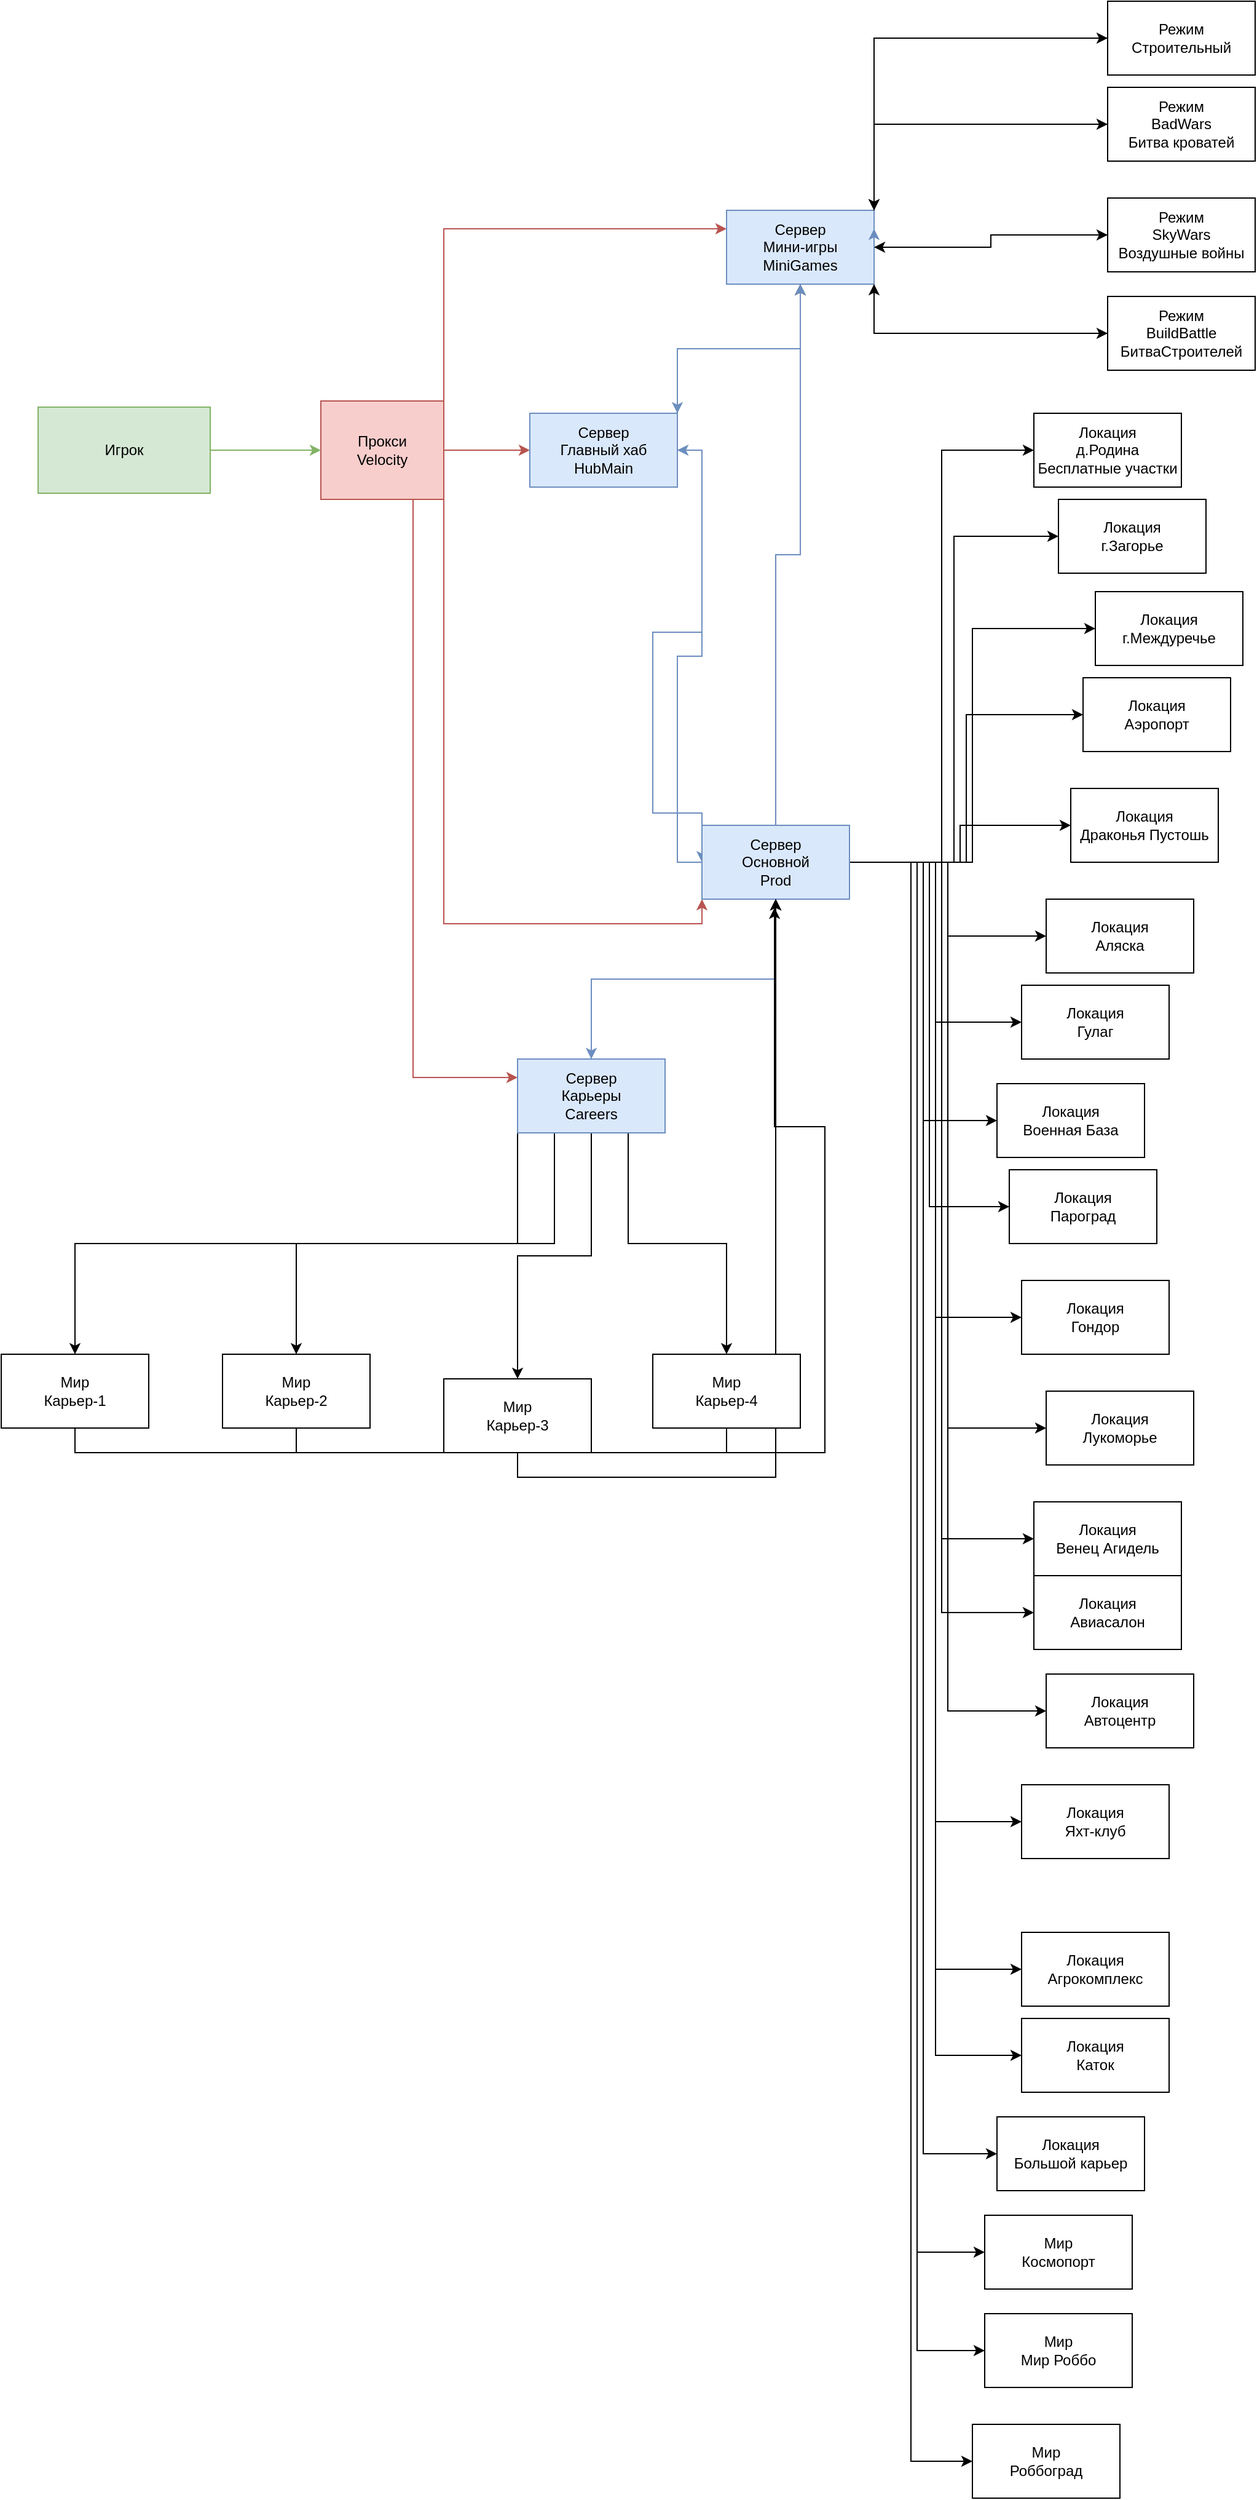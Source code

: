 <mxfile version="24.4.10" type="github">
  <diagram id="C5RBs43oDa-KdzZeNtuy" name="Page-1">
    <mxGraphModel dx="2220" dy="1966" grid="1" gridSize="10" guides="1" tooltips="1" connect="1" arrows="1" fold="1" page="1" pageScale="1" pageWidth="827" pageHeight="1169" math="0" shadow="0">
      <root>
        <mxCell id="WIyWlLk6GJQsqaUBKTNV-0" />
        <mxCell id="WIyWlLk6GJQsqaUBKTNV-1" parent="WIyWlLk6GJQsqaUBKTNV-0" />
        <mxCell id="KD-PT3XKSLe_F45UxQpE-2" value="Игрок" style="whiteSpace=wrap;html=1;movable=1;resizable=1;rotatable=1;deletable=1;editable=1;locked=0;connectable=1;points=[[0,0,0,0,0],[0,0.25,0,0,0],[0,0.5,0,0,0],[0,0.75,0,0,0],[0,1,0,0,0],[0.25,0,0,0,0],[0.25,1,0,0,0],[0.5,0,0,0,0],[0.5,1,0,0,0],[0.75,0,0,0,0],[0.75,1,0,0,0],[1,0,0,0,0],[1,0.25,0,0,0],[1,0.5,0,0,0],[1,0.75,0,0,0],[1,1,0,0,0]];fillColor=#d5e8d4;strokeColor=#82b366;" parent="WIyWlLk6GJQsqaUBKTNV-1" vertex="1">
          <mxGeometry x="-260" y="-820" width="140" height="70" as="geometry" />
        </mxCell>
        <mxCell id="bJICXJmftDR7h8P6ng_W-3" style="edgeStyle=orthogonalEdgeStyle;rounded=0;orthogonalLoop=1;jettySize=auto;html=1;exitX=1;exitY=0.5;exitDx=0;exitDy=0;exitPerimeter=0;entryX=0;entryY=0.5;entryDx=0;entryDy=0;fillColor=#f8cecc;strokeColor=#b85450;" edge="1" parent="WIyWlLk6GJQsqaUBKTNV-1" source="KD-PT3XKSLe_F45UxQpE-8" target="bJICXJmftDR7h8P6ng_W-2">
          <mxGeometry relative="1" as="geometry" />
        </mxCell>
        <mxCell id="bJICXJmftDR7h8P6ng_W-9" style="edgeStyle=orthogonalEdgeStyle;rounded=0;orthogonalLoop=1;jettySize=auto;html=1;exitX=1;exitY=1;exitDx=0;exitDy=0;exitPerimeter=0;entryX=0;entryY=1;entryDx=0;entryDy=0;fillColor=#f8cecc;strokeColor=#b85450;" edge="1" parent="WIyWlLk6GJQsqaUBKTNV-1" source="KD-PT3XKSLe_F45UxQpE-8" target="bJICXJmftDR7h8P6ng_W-7">
          <mxGeometry relative="1" as="geometry" />
        </mxCell>
        <mxCell id="bJICXJmftDR7h8P6ng_W-12" style="edgeStyle=orthogonalEdgeStyle;rounded=0;orthogonalLoop=1;jettySize=auto;html=1;exitX=0.75;exitY=1;exitDx=0;exitDy=0;exitPerimeter=0;entryX=0;entryY=0.25;entryDx=0;entryDy=0;fillColor=#f8cecc;strokeColor=#b85450;" edge="1" parent="WIyWlLk6GJQsqaUBKTNV-1" source="KD-PT3XKSLe_F45UxQpE-8" target="bJICXJmftDR7h8P6ng_W-10">
          <mxGeometry relative="1" as="geometry" />
        </mxCell>
        <mxCell id="bJICXJmftDR7h8P6ng_W-17" style="edgeStyle=orthogonalEdgeStyle;rounded=0;orthogonalLoop=1;jettySize=auto;html=1;exitX=1;exitY=0;exitDx=0;exitDy=0;exitPerimeter=0;entryX=0;entryY=0.25;entryDx=0;entryDy=0;fillColor=#f8cecc;strokeColor=#b85450;" edge="1" parent="WIyWlLk6GJQsqaUBKTNV-1" source="KD-PT3XKSLe_F45UxQpE-8" target="bJICXJmftDR7h8P6ng_W-13">
          <mxGeometry relative="1" as="geometry" />
        </mxCell>
        <mxCell id="KD-PT3XKSLe_F45UxQpE-8" value="Прокси&lt;div&gt;Velocity&lt;/div&gt;" style="whiteSpace=wrap;html=1;points=[[0,0,0,0,0],[0,0.25,0,0,0],[0,0.5,0,0,0],[0,0.75,0,0,0],[0,1,0,0,0],[0.25,0,0,0,0],[0.25,1,0,0,0],[0.5,0,0,0,0],[0.5,1,0,0,0],[0.75,0,0,0,0],[0.75,1,0,0,0],[1,0,0,0,0],[1,0.25,0,0,0],[1,0.5,0,0,0],[1,0.75,0,0,0],[1,1,0,0,0]];fillColor=#f8cecc;strokeColor=#b85450;" parent="WIyWlLk6GJQsqaUBKTNV-1" vertex="1">
          <mxGeometry x="-30" y="-825" width="100" height="80" as="geometry" />
        </mxCell>
        <mxCell id="bJICXJmftDR7h8P6ng_W-0" style="edgeStyle=orthogonalEdgeStyle;rounded=0;orthogonalLoop=1;jettySize=auto;html=1;exitX=1;exitY=0.5;exitDx=0;exitDy=0;exitPerimeter=0;entryX=0;entryY=0.5;entryDx=0;entryDy=0;entryPerimeter=0;fillColor=#d5e8d4;strokeColor=#82b366;" edge="1" parent="WIyWlLk6GJQsqaUBKTNV-1" source="KD-PT3XKSLe_F45UxQpE-2" target="KD-PT3XKSLe_F45UxQpE-8">
          <mxGeometry relative="1" as="geometry" />
        </mxCell>
        <mxCell id="bJICXJmftDR7h8P6ng_W-8" style="edgeStyle=orthogonalEdgeStyle;rounded=0;orthogonalLoop=1;jettySize=auto;html=1;exitX=1;exitY=0.5;exitDx=0;exitDy=0;entryX=0;entryY=0.5;entryDx=0;entryDy=0;fillColor=#dae8fc;strokeColor=#6c8ebf;" edge="1" parent="WIyWlLk6GJQsqaUBKTNV-1" source="bJICXJmftDR7h8P6ng_W-2" target="bJICXJmftDR7h8P6ng_W-7">
          <mxGeometry relative="1" as="geometry">
            <Array as="points">
              <mxPoint x="280" y="-785" />
              <mxPoint x="280" y="-637" />
              <mxPoint x="240" y="-637" />
              <mxPoint x="240" y="-490" />
            </Array>
          </mxGeometry>
        </mxCell>
        <mxCell id="bJICXJmftDR7h8P6ng_W-102" style="edgeStyle=orthogonalEdgeStyle;rounded=0;orthogonalLoop=1;jettySize=auto;html=1;exitX=1;exitY=0;exitDx=0;exitDy=0;entryX=0.5;entryY=1;entryDx=0;entryDy=0;" edge="1" parent="WIyWlLk6GJQsqaUBKTNV-1" source="bJICXJmftDR7h8P6ng_W-2" target="bJICXJmftDR7h8P6ng_W-13">
          <mxGeometry relative="1" as="geometry" />
        </mxCell>
        <mxCell id="bJICXJmftDR7h8P6ng_W-2" value="Сервер&lt;div&gt;Главный хаб&lt;br&gt;HubMain&lt;/div&gt;" style="whiteSpace=wrap;html=1;fillColor=#dae8fc;strokeColor=#6c8ebf;" vertex="1" parent="WIyWlLk6GJQsqaUBKTNV-1">
          <mxGeometry x="140" y="-815" width="120" height="60" as="geometry" />
        </mxCell>
        <mxCell id="bJICXJmftDR7h8P6ng_W-11" style="edgeStyle=orthogonalEdgeStyle;rounded=0;orthogonalLoop=1;jettySize=auto;html=1;exitX=0.5;exitY=1;exitDx=0;exitDy=0;fillColor=#dae8fc;strokeColor=#6c8ebf;" edge="1" parent="WIyWlLk6GJQsqaUBKTNV-1" source="bJICXJmftDR7h8P6ng_W-7" target="bJICXJmftDR7h8P6ng_W-10">
          <mxGeometry relative="1" as="geometry" />
        </mxCell>
        <mxCell id="bJICXJmftDR7h8P6ng_W-62" style="edgeStyle=orthogonalEdgeStyle;rounded=0;orthogonalLoop=1;jettySize=auto;html=1;exitX=1;exitY=0.5;exitDx=0;exitDy=0;entryX=0;entryY=0.5;entryDx=0;entryDy=0;" edge="1" parent="WIyWlLk6GJQsqaUBKTNV-1" source="bJICXJmftDR7h8P6ng_W-7" target="bJICXJmftDR7h8P6ng_W-61">
          <mxGeometry relative="1" as="geometry" />
        </mxCell>
        <mxCell id="bJICXJmftDR7h8P6ng_W-64" style="edgeStyle=orthogonalEdgeStyle;rounded=0;orthogonalLoop=1;jettySize=auto;html=1;exitX=1;exitY=0.5;exitDx=0;exitDy=0;entryX=0;entryY=0.5;entryDx=0;entryDy=0;" edge="1" parent="WIyWlLk6GJQsqaUBKTNV-1" source="bJICXJmftDR7h8P6ng_W-7" target="bJICXJmftDR7h8P6ng_W-63">
          <mxGeometry relative="1" as="geometry" />
        </mxCell>
        <mxCell id="bJICXJmftDR7h8P6ng_W-66" style="edgeStyle=orthogonalEdgeStyle;rounded=0;orthogonalLoop=1;jettySize=auto;html=1;exitX=1;exitY=0.5;exitDx=0;exitDy=0;entryX=0;entryY=0.5;entryDx=0;entryDy=0;" edge="1" parent="WIyWlLk6GJQsqaUBKTNV-1" source="bJICXJmftDR7h8P6ng_W-7" target="bJICXJmftDR7h8P6ng_W-65">
          <mxGeometry relative="1" as="geometry" />
        </mxCell>
        <mxCell id="bJICXJmftDR7h8P6ng_W-69" style="edgeStyle=orthogonalEdgeStyle;rounded=0;orthogonalLoop=1;jettySize=auto;html=1;exitX=1;exitY=0.5;exitDx=0;exitDy=0;entryX=0;entryY=0.5;entryDx=0;entryDy=0;" edge="1" parent="WIyWlLk6GJQsqaUBKTNV-1" source="bJICXJmftDR7h8P6ng_W-7" target="bJICXJmftDR7h8P6ng_W-24">
          <mxGeometry relative="1" as="geometry" />
        </mxCell>
        <mxCell id="bJICXJmftDR7h8P6ng_W-70" style="edgeStyle=orthogonalEdgeStyle;rounded=0;orthogonalLoop=1;jettySize=auto;html=1;exitX=1;exitY=0.5;exitDx=0;exitDy=0;entryX=0;entryY=0.5;entryDx=0;entryDy=0;" edge="1" parent="WIyWlLk6GJQsqaUBKTNV-1" source="bJICXJmftDR7h8P6ng_W-7" target="bJICXJmftDR7h8P6ng_W-27">
          <mxGeometry relative="1" as="geometry" />
        </mxCell>
        <mxCell id="bJICXJmftDR7h8P6ng_W-71" style="edgeStyle=orthogonalEdgeStyle;rounded=0;orthogonalLoop=1;jettySize=auto;html=1;exitX=1;exitY=0.5;exitDx=0;exitDy=0;entryX=0;entryY=0.5;entryDx=0;entryDy=0;" edge="1" parent="WIyWlLk6GJQsqaUBKTNV-1" source="bJICXJmftDR7h8P6ng_W-7" target="bJICXJmftDR7h8P6ng_W-29">
          <mxGeometry relative="1" as="geometry" />
        </mxCell>
        <mxCell id="bJICXJmftDR7h8P6ng_W-72" style="edgeStyle=orthogonalEdgeStyle;rounded=0;orthogonalLoop=1;jettySize=auto;html=1;exitX=1;exitY=0.5;exitDx=0;exitDy=0;entryX=0;entryY=0.5;entryDx=0;entryDy=0;" edge="1" parent="WIyWlLk6GJQsqaUBKTNV-1" source="bJICXJmftDR7h8P6ng_W-7" target="bJICXJmftDR7h8P6ng_W-31">
          <mxGeometry relative="1" as="geometry" />
        </mxCell>
        <mxCell id="bJICXJmftDR7h8P6ng_W-73" style="edgeStyle=orthogonalEdgeStyle;rounded=0;orthogonalLoop=1;jettySize=auto;html=1;exitX=1;exitY=0.5;exitDx=0;exitDy=0;entryX=0;entryY=0.5;entryDx=0;entryDy=0;" edge="1" parent="WIyWlLk6GJQsqaUBKTNV-1" source="bJICXJmftDR7h8P6ng_W-7" target="bJICXJmftDR7h8P6ng_W-33">
          <mxGeometry relative="1" as="geometry" />
        </mxCell>
        <mxCell id="bJICXJmftDR7h8P6ng_W-74" style="edgeStyle=orthogonalEdgeStyle;rounded=0;orthogonalLoop=1;jettySize=auto;html=1;exitX=1;exitY=0.5;exitDx=0;exitDy=0;entryX=0;entryY=0.5;entryDx=0;entryDy=0;" edge="1" parent="WIyWlLk6GJQsqaUBKTNV-1" source="bJICXJmftDR7h8P6ng_W-7" target="bJICXJmftDR7h8P6ng_W-35">
          <mxGeometry relative="1" as="geometry" />
        </mxCell>
        <mxCell id="bJICXJmftDR7h8P6ng_W-75" style="edgeStyle=orthogonalEdgeStyle;rounded=0;orthogonalLoop=1;jettySize=auto;html=1;exitX=1;exitY=0.5;exitDx=0;exitDy=0;entryX=0;entryY=0.5;entryDx=0;entryDy=0;" edge="1" parent="WIyWlLk6GJQsqaUBKTNV-1" source="bJICXJmftDR7h8P6ng_W-7" target="bJICXJmftDR7h8P6ng_W-37">
          <mxGeometry relative="1" as="geometry" />
        </mxCell>
        <mxCell id="bJICXJmftDR7h8P6ng_W-76" style="edgeStyle=orthogonalEdgeStyle;rounded=0;orthogonalLoop=1;jettySize=auto;html=1;exitX=1;exitY=0.5;exitDx=0;exitDy=0;entryX=0;entryY=0.5;entryDx=0;entryDy=0;" edge="1" parent="WIyWlLk6GJQsqaUBKTNV-1" source="bJICXJmftDR7h8P6ng_W-7" target="bJICXJmftDR7h8P6ng_W-45">
          <mxGeometry relative="1" as="geometry" />
        </mxCell>
        <mxCell id="bJICXJmftDR7h8P6ng_W-77" style="edgeStyle=orthogonalEdgeStyle;rounded=0;orthogonalLoop=1;jettySize=auto;html=1;exitX=1;exitY=0.5;exitDx=0;exitDy=0;entryX=0;entryY=0.5;entryDx=0;entryDy=0;" edge="1" parent="WIyWlLk6GJQsqaUBKTNV-1" source="bJICXJmftDR7h8P6ng_W-7" target="bJICXJmftDR7h8P6ng_W-47">
          <mxGeometry relative="1" as="geometry" />
        </mxCell>
        <mxCell id="bJICXJmftDR7h8P6ng_W-78" style="edgeStyle=orthogonalEdgeStyle;rounded=0;orthogonalLoop=1;jettySize=auto;html=1;exitX=1;exitY=0.5;exitDx=0;exitDy=0;entryX=0;entryY=0.5;entryDx=0;entryDy=0;" edge="1" parent="WIyWlLk6GJQsqaUBKTNV-1" source="bJICXJmftDR7h8P6ng_W-7" target="bJICXJmftDR7h8P6ng_W-57">
          <mxGeometry relative="1" as="geometry" />
        </mxCell>
        <mxCell id="bJICXJmftDR7h8P6ng_W-79" style="edgeStyle=orthogonalEdgeStyle;rounded=0;orthogonalLoop=1;jettySize=auto;html=1;exitX=1;exitY=0.5;exitDx=0;exitDy=0;entryX=0;entryY=0.5;entryDx=0;entryDy=0;" edge="1" parent="WIyWlLk6GJQsqaUBKTNV-1" source="bJICXJmftDR7h8P6ng_W-7" target="bJICXJmftDR7h8P6ng_W-59">
          <mxGeometry relative="1" as="geometry" />
        </mxCell>
        <mxCell id="bJICXJmftDR7h8P6ng_W-81" style="edgeStyle=orthogonalEdgeStyle;rounded=0;orthogonalLoop=1;jettySize=auto;html=1;exitX=1;exitY=0.5;exitDx=0;exitDy=0;entryX=0;entryY=0.5;entryDx=0;entryDy=0;" edge="1" parent="WIyWlLk6GJQsqaUBKTNV-1" source="bJICXJmftDR7h8P6ng_W-7" target="bJICXJmftDR7h8P6ng_W-80">
          <mxGeometry relative="1" as="geometry" />
        </mxCell>
        <mxCell id="bJICXJmftDR7h8P6ng_W-85" style="edgeStyle=orthogonalEdgeStyle;rounded=0;orthogonalLoop=1;jettySize=auto;html=1;exitX=1;exitY=0.5;exitDx=0;exitDy=0;entryX=0;entryY=0.5;entryDx=0;entryDy=0;" edge="1" parent="WIyWlLk6GJQsqaUBKTNV-1" source="bJICXJmftDR7h8P6ng_W-7" target="bJICXJmftDR7h8P6ng_W-84">
          <mxGeometry relative="1" as="geometry" />
        </mxCell>
        <mxCell id="bJICXJmftDR7h8P6ng_W-87" style="edgeStyle=orthogonalEdgeStyle;rounded=0;orthogonalLoop=1;jettySize=auto;html=1;exitX=1;exitY=0.5;exitDx=0;exitDy=0;entryX=0;entryY=0.5;entryDx=0;entryDy=0;" edge="1" parent="WIyWlLk6GJQsqaUBKTNV-1" source="bJICXJmftDR7h8P6ng_W-7" target="bJICXJmftDR7h8P6ng_W-86">
          <mxGeometry relative="1" as="geometry" />
        </mxCell>
        <mxCell id="bJICXJmftDR7h8P6ng_W-89" style="edgeStyle=orthogonalEdgeStyle;rounded=0;orthogonalLoop=1;jettySize=auto;html=1;exitX=1;exitY=0.5;exitDx=0;exitDy=0;entryX=0;entryY=0.5;entryDx=0;entryDy=0;" edge="1" parent="WIyWlLk6GJQsqaUBKTNV-1" source="bJICXJmftDR7h8P6ng_W-7" target="bJICXJmftDR7h8P6ng_W-88">
          <mxGeometry relative="1" as="geometry" />
        </mxCell>
        <mxCell id="bJICXJmftDR7h8P6ng_W-91" style="edgeStyle=orthogonalEdgeStyle;rounded=0;orthogonalLoop=1;jettySize=auto;html=1;exitX=1;exitY=0.5;exitDx=0;exitDy=0;entryX=0;entryY=0.5;entryDx=0;entryDy=0;" edge="1" parent="WIyWlLk6GJQsqaUBKTNV-1" source="bJICXJmftDR7h8P6ng_W-7" target="bJICXJmftDR7h8P6ng_W-90">
          <mxGeometry relative="1" as="geometry" />
        </mxCell>
        <mxCell id="bJICXJmftDR7h8P6ng_W-93" style="edgeStyle=orthogonalEdgeStyle;rounded=0;orthogonalLoop=1;jettySize=auto;html=1;exitX=1;exitY=0.5;exitDx=0;exitDy=0;entryX=0;entryY=0.5;entryDx=0;entryDy=0;" edge="1" parent="WIyWlLk6GJQsqaUBKTNV-1" source="bJICXJmftDR7h8P6ng_W-7" target="bJICXJmftDR7h8P6ng_W-92">
          <mxGeometry relative="1" as="geometry" />
        </mxCell>
        <mxCell id="bJICXJmftDR7h8P6ng_W-95" style="edgeStyle=orthogonalEdgeStyle;rounded=0;orthogonalLoop=1;jettySize=auto;html=1;exitX=1;exitY=0.5;exitDx=0;exitDy=0;entryX=0;entryY=0.5;entryDx=0;entryDy=0;" edge="1" parent="WIyWlLk6GJQsqaUBKTNV-1" source="bJICXJmftDR7h8P6ng_W-7" target="bJICXJmftDR7h8P6ng_W-94">
          <mxGeometry relative="1" as="geometry" />
        </mxCell>
        <mxCell id="bJICXJmftDR7h8P6ng_W-98" style="edgeStyle=orthogonalEdgeStyle;rounded=0;orthogonalLoop=1;jettySize=auto;html=1;exitX=0.5;exitY=0;exitDx=0;exitDy=0;entryX=0.5;entryY=1;entryDx=0;entryDy=0;fillColor=#dae8fc;strokeColor=#6c8ebf;" edge="1" parent="WIyWlLk6GJQsqaUBKTNV-1" source="bJICXJmftDR7h8P6ng_W-7" target="bJICXJmftDR7h8P6ng_W-13">
          <mxGeometry relative="1" as="geometry" />
        </mxCell>
        <mxCell id="bJICXJmftDR7h8P6ng_W-100" style="edgeStyle=orthogonalEdgeStyle;rounded=0;orthogonalLoop=1;jettySize=auto;html=1;exitX=0;exitY=0.5;exitDx=0;exitDy=0;entryX=1;entryY=0.5;entryDx=0;entryDy=0;fillColor=#dae8fc;strokeColor=#6c8ebf;" edge="1" parent="WIyWlLk6GJQsqaUBKTNV-1" source="bJICXJmftDR7h8P6ng_W-7" target="bJICXJmftDR7h8P6ng_W-2">
          <mxGeometry relative="1" as="geometry" />
        </mxCell>
        <mxCell id="bJICXJmftDR7h8P6ng_W-7" value="Сервер&lt;br&gt;Основной&lt;br&gt;Prod" style="whiteSpace=wrap;html=1;fillColor=#dae8fc;strokeColor=#6c8ebf;" vertex="1" parent="WIyWlLk6GJQsqaUBKTNV-1">
          <mxGeometry x="280" y="-480" width="120" height="60" as="geometry" />
        </mxCell>
        <mxCell id="bJICXJmftDR7h8P6ng_W-99" style="edgeStyle=orthogonalEdgeStyle;rounded=0;orthogonalLoop=1;jettySize=auto;html=1;exitX=0.5;exitY=0;exitDx=0;exitDy=0;entryX=0.5;entryY=1;entryDx=0;entryDy=0;fillColor=#dae8fc;strokeColor=#6c8ebf;" edge="1" parent="WIyWlLk6GJQsqaUBKTNV-1" source="bJICXJmftDR7h8P6ng_W-10" target="bJICXJmftDR7h8P6ng_W-7">
          <mxGeometry relative="1" as="geometry" />
        </mxCell>
        <mxCell id="bJICXJmftDR7h8P6ng_W-110" style="edgeStyle=orthogonalEdgeStyle;rounded=0;orthogonalLoop=1;jettySize=auto;html=1;exitX=0;exitY=1;exitDx=0;exitDy=0;entryX=0.5;entryY=0;entryDx=0;entryDy=0;" edge="1" parent="WIyWlLk6GJQsqaUBKTNV-1" source="bJICXJmftDR7h8P6ng_W-10" target="bJICXJmftDR7h8P6ng_W-106">
          <mxGeometry relative="1" as="geometry" />
        </mxCell>
        <mxCell id="bJICXJmftDR7h8P6ng_W-111" style="edgeStyle=orthogonalEdgeStyle;rounded=0;orthogonalLoop=1;jettySize=auto;html=1;exitX=0.25;exitY=1;exitDx=0;exitDy=0;" edge="1" parent="WIyWlLk6GJQsqaUBKTNV-1" source="bJICXJmftDR7h8P6ng_W-10" target="bJICXJmftDR7h8P6ng_W-107">
          <mxGeometry relative="1" as="geometry" />
        </mxCell>
        <mxCell id="bJICXJmftDR7h8P6ng_W-112" style="edgeStyle=orthogonalEdgeStyle;rounded=0;orthogonalLoop=1;jettySize=auto;html=1;exitX=0.5;exitY=1;exitDx=0;exitDy=0;" edge="1" parent="WIyWlLk6GJQsqaUBKTNV-1" source="bJICXJmftDR7h8P6ng_W-10" target="bJICXJmftDR7h8P6ng_W-108">
          <mxGeometry relative="1" as="geometry" />
        </mxCell>
        <mxCell id="bJICXJmftDR7h8P6ng_W-113" style="edgeStyle=orthogonalEdgeStyle;rounded=0;orthogonalLoop=1;jettySize=auto;html=1;exitX=0.75;exitY=1;exitDx=0;exitDy=0;entryX=0.5;entryY=0;entryDx=0;entryDy=0;" edge="1" parent="WIyWlLk6GJQsqaUBKTNV-1" source="bJICXJmftDR7h8P6ng_W-10" target="bJICXJmftDR7h8P6ng_W-109">
          <mxGeometry relative="1" as="geometry" />
        </mxCell>
        <mxCell id="bJICXJmftDR7h8P6ng_W-10" value="Сервер&lt;br&gt;Карьеры&lt;br&gt;Careers" style="whiteSpace=wrap;html=1;fillColor=#dae8fc;strokeColor=#6c8ebf;" vertex="1" parent="WIyWlLk6GJQsqaUBKTNV-1">
          <mxGeometry x="130" y="-290" width="120" height="60" as="geometry" />
        </mxCell>
        <mxCell id="bJICXJmftDR7h8P6ng_W-21" style="edgeStyle=orthogonalEdgeStyle;rounded=0;orthogonalLoop=1;jettySize=auto;html=1;exitX=1;exitY=0.5;exitDx=0;exitDy=0;entryX=0;entryY=0.5;entryDx=0;entryDy=0;" edge="1" parent="WIyWlLk6GJQsqaUBKTNV-1" source="bJICXJmftDR7h8P6ng_W-13" target="bJICXJmftDR7h8P6ng_W-20">
          <mxGeometry relative="1" as="geometry" />
        </mxCell>
        <mxCell id="bJICXJmftDR7h8P6ng_W-23" style="edgeStyle=orthogonalEdgeStyle;rounded=0;orthogonalLoop=1;jettySize=auto;html=1;exitX=1;exitY=1;exitDx=0;exitDy=0;entryX=0;entryY=0.5;entryDx=0;entryDy=0;" edge="1" parent="WIyWlLk6GJQsqaUBKTNV-1" source="bJICXJmftDR7h8P6ng_W-13" target="bJICXJmftDR7h8P6ng_W-22">
          <mxGeometry relative="1" as="geometry" />
        </mxCell>
        <mxCell id="bJICXJmftDR7h8P6ng_W-101" style="edgeStyle=orthogonalEdgeStyle;rounded=0;orthogonalLoop=1;jettySize=auto;html=1;exitX=0.5;exitY=1;exitDx=0;exitDy=0;entryX=1;entryY=0;entryDx=0;entryDy=0;fillColor=#dae8fc;strokeColor=#6c8ebf;" edge="1" parent="WIyWlLk6GJQsqaUBKTNV-1" source="bJICXJmftDR7h8P6ng_W-13" target="bJICXJmftDR7h8P6ng_W-2">
          <mxGeometry relative="1" as="geometry" />
        </mxCell>
        <mxCell id="bJICXJmftDR7h8P6ng_W-121" style="edgeStyle=orthogonalEdgeStyle;rounded=0;orthogonalLoop=1;jettySize=auto;html=1;exitX=1;exitY=0;exitDx=0;exitDy=0;entryX=0;entryY=0.5;entryDx=0;entryDy=0;" edge="1" parent="WIyWlLk6GJQsqaUBKTNV-1" source="bJICXJmftDR7h8P6ng_W-13" target="bJICXJmftDR7h8P6ng_W-119">
          <mxGeometry relative="1" as="geometry" />
        </mxCell>
        <mxCell id="bJICXJmftDR7h8P6ng_W-13" value="&lt;div&gt;Сервер&lt;br&gt;Мини-игры&lt;/div&gt;MiniGames" style="whiteSpace=wrap;html=1;fillColor=#dae8fc;strokeColor=#6c8ebf;" vertex="1" parent="WIyWlLk6GJQsqaUBKTNV-1">
          <mxGeometry x="300" y="-980" width="120" height="60" as="geometry" />
        </mxCell>
        <mxCell id="bJICXJmftDR7h8P6ng_W-105" style="edgeStyle=orthogonalEdgeStyle;rounded=0;orthogonalLoop=1;jettySize=auto;html=1;exitX=0;exitY=0.5;exitDx=0;exitDy=0;entryX=1;entryY=0;entryDx=0;entryDy=0;" edge="1" parent="WIyWlLk6GJQsqaUBKTNV-1" source="bJICXJmftDR7h8P6ng_W-18" target="bJICXJmftDR7h8P6ng_W-13">
          <mxGeometry relative="1" as="geometry" />
        </mxCell>
        <mxCell id="bJICXJmftDR7h8P6ng_W-18" value="Режим&lt;br&gt;BadWars&lt;br&gt;Битва кроватей" style="whiteSpace=wrap;html=1;" vertex="1" parent="WIyWlLk6GJQsqaUBKTNV-1">
          <mxGeometry x="610" y="-1080" width="120" height="60" as="geometry" />
        </mxCell>
        <mxCell id="bJICXJmftDR7h8P6ng_W-19" style="edgeStyle=orthogonalEdgeStyle;rounded=0;orthogonalLoop=1;jettySize=auto;html=1;exitX=1;exitY=0;exitDx=0;exitDy=0;entryX=0;entryY=0.5;entryDx=0;entryDy=0;" edge="1" parent="WIyWlLk6GJQsqaUBKTNV-1" source="bJICXJmftDR7h8P6ng_W-13" target="bJICXJmftDR7h8P6ng_W-18">
          <mxGeometry relative="1" as="geometry" />
        </mxCell>
        <mxCell id="bJICXJmftDR7h8P6ng_W-104" style="edgeStyle=orthogonalEdgeStyle;rounded=0;orthogonalLoop=1;jettySize=auto;html=1;exitX=0;exitY=0.5;exitDx=0;exitDy=0;entryX=1;entryY=0.5;entryDx=0;entryDy=0;" edge="1" parent="WIyWlLk6GJQsqaUBKTNV-1" source="bJICXJmftDR7h8P6ng_W-20" target="bJICXJmftDR7h8P6ng_W-13">
          <mxGeometry relative="1" as="geometry" />
        </mxCell>
        <mxCell id="bJICXJmftDR7h8P6ng_W-20" value="Режим&lt;br&gt;SkyWars&lt;div&gt;Воздушные войны&lt;/div&gt;" style="whiteSpace=wrap;html=1;" vertex="1" parent="WIyWlLk6GJQsqaUBKTNV-1">
          <mxGeometry x="610" y="-990" width="120" height="60" as="geometry" />
        </mxCell>
        <mxCell id="bJICXJmftDR7h8P6ng_W-103" style="edgeStyle=orthogonalEdgeStyle;rounded=0;orthogonalLoop=1;jettySize=auto;html=1;exitX=0;exitY=0.5;exitDx=0;exitDy=0;entryX=1;entryY=1;entryDx=0;entryDy=0;" edge="1" parent="WIyWlLk6GJQsqaUBKTNV-1" source="bJICXJmftDR7h8P6ng_W-22" target="bJICXJmftDR7h8P6ng_W-13">
          <mxGeometry relative="1" as="geometry" />
        </mxCell>
        <mxCell id="bJICXJmftDR7h8P6ng_W-22" value="Режим&lt;br&gt;BuildBattle&lt;br&gt;БитваСтроителей" style="whiteSpace=wrap;html=1;" vertex="1" parent="WIyWlLk6GJQsqaUBKTNV-1">
          <mxGeometry x="610" y="-910" width="120" height="60" as="geometry" />
        </mxCell>
        <mxCell id="bJICXJmftDR7h8P6ng_W-24" value="Локация&lt;br&gt;д.Родина&lt;div&gt;Бесплатные участки&lt;/div&gt;" style="whiteSpace=wrap;html=1;" vertex="1" parent="WIyWlLk6GJQsqaUBKTNV-1">
          <mxGeometry x="550" y="-815" width="120" height="60" as="geometry" />
        </mxCell>
        <mxCell id="bJICXJmftDR7h8P6ng_W-27" value="&lt;div&gt;Локация&lt;br&gt;&lt;/div&gt;г.Загорье" style="whiteSpace=wrap;html=1;" vertex="1" parent="WIyWlLk6GJQsqaUBKTNV-1">
          <mxGeometry x="570" y="-745" width="120" height="60" as="geometry" />
        </mxCell>
        <mxCell id="bJICXJmftDR7h8P6ng_W-29" value="&lt;div&gt;Локация&lt;/div&gt;&lt;div&gt;г.Междуречье&lt;/div&gt;" style="whiteSpace=wrap;html=1;" vertex="1" parent="WIyWlLk6GJQsqaUBKTNV-1">
          <mxGeometry x="600" y="-670" width="120" height="60" as="geometry" />
        </mxCell>
        <mxCell id="bJICXJmftDR7h8P6ng_W-31" value="Локация&lt;br&gt;Аэропорт" style="whiteSpace=wrap;html=1;" vertex="1" parent="WIyWlLk6GJQsqaUBKTNV-1">
          <mxGeometry x="590" y="-600" width="120" height="60" as="geometry" />
        </mxCell>
        <mxCell id="bJICXJmftDR7h8P6ng_W-33" value="Локация&lt;br&gt;Драконья Пустошь" style="whiteSpace=wrap;html=1;" vertex="1" parent="WIyWlLk6GJQsqaUBKTNV-1">
          <mxGeometry x="580" y="-510" width="120" height="60" as="geometry" />
        </mxCell>
        <mxCell id="bJICXJmftDR7h8P6ng_W-35" value="Локация&lt;br&gt;Аляска" style="whiteSpace=wrap;html=1;" vertex="1" parent="WIyWlLk6GJQsqaUBKTNV-1">
          <mxGeometry x="560" y="-420" width="120" height="60" as="geometry" />
        </mxCell>
        <mxCell id="bJICXJmftDR7h8P6ng_W-37" value="Локация&lt;br&gt;Гулаг" style="whiteSpace=wrap;html=1;" vertex="1" parent="WIyWlLk6GJQsqaUBKTNV-1">
          <mxGeometry x="540" y="-350" width="120" height="60" as="geometry" />
        </mxCell>
        <mxCell id="bJICXJmftDR7h8P6ng_W-45" value="Локация&lt;br&gt;Военная База" style="whiteSpace=wrap;html=1;" vertex="1" parent="WIyWlLk6GJQsqaUBKTNV-1">
          <mxGeometry x="520" y="-270" width="120" height="60" as="geometry" />
        </mxCell>
        <mxCell id="bJICXJmftDR7h8P6ng_W-47" value="Локация&lt;br&gt;Пароград" style="whiteSpace=wrap;html=1;" vertex="1" parent="WIyWlLk6GJQsqaUBKTNV-1">
          <mxGeometry x="530" y="-200" width="120" height="60" as="geometry" />
        </mxCell>
        <mxCell id="bJICXJmftDR7h8P6ng_W-57" value="Локация&lt;br&gt;Гондор" style="whiteSpace=wrap;html=1;" vertex="1" parent="WIyWlLk6GJQsqaUBKTNV-1">
          <mxGeometry x="540" y="-110" width="120" height="60" as="geometry" />
        </mxCell>
        <mxCell id="bJICXJmftDR7h8P6ng_W-59" value="Локация&lt;br&gt;Лукоморье" style="whiteSpace=wrap;html=1;" vertex="1" parent="WIyWlLk6GJQsqaUBKTNV-1">
          <mxGeometry x="560" y="-20" width="120" height="60" as="geometry" />
        </mxCell>
        <mxCell id="bJICXJmftDR7h8P6ng_W-61" value="Локация&lt;br&gt;Венец Агидель" style="whiteSpace=wrap;html=1;" vertex="1" parent="WIyWlLk6GJQsqaUBKTNV-1">
          <mxGeometry x="550" y="70" width="120" height="60" as="geometry" />
        </mxCell>
        <mxCell id="bJICXJmftDR7h8P6ng_W-63" value="Локация&lt;br&gt;Авиасалон" style="whiteSpace=wrap;html=1;" vertex="1" parent="WIyWlLk6GJQsqaUBKTNV-1">
          <mxGeometry x="550" y="130" width="120" height="60" as="geometry" />
        </mxCell>
        <mxCell id="bJICXJmftDR7h8P6ng_W-65" value="Локация&lt;br&gt;Автоцентр" style="whiteSpace=wrap;html=1;" vertex="1" parent="WIyWlLk6GJQsqaUBKTNV-1">
          <mxGeometry x="560" y="210" width="120" height="60" as="geometry" />
        </mxCell>
        <mxCell id="bJICXJmftDR7h8P6ng_W-80" value="Локация&lt;br&gt;Яхт-клуб" style="whiteSpace=wrap;html=1;" vertex="1" parent="WIyWlLk6GJQsqaUBKTNV-1">
          <mxGeometry x="540" y="300" width="120" height="60" as="geometry" />
        </mxCell>
        <mxCell id="bJICXJmftDR7h8P6ng_W-84" value="Локация&lt;br&gt;Агрокомплекс" style="whiteSpace=wrap;html=1;" vertex="1" parent="WIyWlLk6GJQsqaUBKTNV-1">
          <mxGeometry x="540" y="420" width="120" height="60" as="geometry" />
        </mxCell>
        <mxCell id="bJICXJmftDR7h8P6ng_W-86" value="Локация&lt;br&gt;Каток" style="whiteSpace=wrap;html=1;" vertex="1" parent="WIyWlLk6GJQsqaUBKTNV-1">
          <mxGeometry x="540" y="490" width="120" height="60" as="geometry" />
        </mxCell>
        <mxCell id="bJICXJmftDR7h8P6ng_W-88" value="Локация&lt;br&gt;Большой карьер" style="whiteSpace=wrap;html=1;" vertex="1" parent="WIyWlLk6GJQsqaUBKTNV-1">
          <mxGeometry x="520" y="570" width="120" height="60" as="geometry" />
        </mxCell>
        <mxCell id="bJICXJmftDR7h8P6ng_W-90" value="Мир&lt;br&gt;Космопорт" style="whiteSpace=wrap;html=1;" vertex="1" parent="WIyWlLk6GJQsqaUBKTNV-1">
          <mxGeometry x="510" y="650" width="120" height="60" as="geometry" />
        </mxCell>
        <mxCell id="bJICXJmftDR7h8P6ng_W-92" value="Мир&lt;br&gt;Мир Роббо" style="whiteSpace=wrap;html=1;" vertex="1" parent="WIyWlLk6GJQsqaUBKTNV-1">
          <mxGeometry x="510" y="730" width="120" height="60" as="geometry" />
        </mxCell>
        <mxCell id="bJICXJmftDR7h8P6ng_W-94" value="Мир&lt;br&gt;Роббоград" style="whiteSpace=wrap;html=1;" vertex="1" parent="WIyWlLk6GJQsqaUBKTNV-1">
          <mxGeometry x="500" y="820" width="120" height="60" as="geometry" />
        </mxCell>
        <mxCell id="bJICXJmftDR7h8P6ng_W-97" style="edgeStyle=orthogonalEdgeStyle;rounded=0;orthogonalLoop=1;jettySize=auto;html=1;exitX=1;exitY=0.5;exitDx=0;exitDy=0;entryX=1;entryY=0.25;entryDx=0;entryDy=0;fillColor=#dae8fc;strokeColor=#6c8ebf;" edge="1" parent="WIyWlLk6GJQsqaUBKTNV-1" source="bJICXJmftDR7h8P6ng_W-13" target="bJICXJmftDR7h8P6ng_W-13">
          <mxGeometry relative="1" as="geometry" />
        </mxCell>
        <mxCell id="bJICXJmftDR7h8P6ng_W-117" style="edgeStyle=orthogonalEdgeStyle;rounded=0;orthogonalLoop=1;jettySize=auto;html=1;exitX=0.5;exitY=1;exitDx=0;exitDy=0;entryX=0.5;entryY=1;entryDx=0;entryDy=0;" edge="1" parent="WIyWlLk6GJQsqaUBKTNV-1" source="bJICXJmftDR7h8P6ng_W-106" target="bJICXJmftDR7h8P6ng_W-7">
          <mxGeometry relative="1" as="geometry" />
        </mxCell>
        <mxCell id="bJICXJmftDR7h8P6ng_W-106" value="Мир&lt;br&gt;Карьер-1" style="whiteSpace=wrap;html=1;" vertex="1" parent="WIyWlLk6GJQsqaUBKTNV-1">
          <mxGeometry x="-290" y="-50" width="120" height="60" as="geometry" />
        </mxCell>
        <mxCell id="bJICXJmftDR7h8P6ng_W-116" style="edgeStyle=orthogonalEdgeStyle;rounded=0;orthogonalLoop=1;jettySize=auto;html=1;exitX=0.5;exitY=1;exitDx=0;exitDy=0;entryX=0.5;entryY=1;entryDx=0;entryDy=0;" edge="1" parent="WIyWlLk6GJQsqaUBKTNV-1" source="bJICXJmftDR7h8P6ng_W-107" target="bJICXJmftDR7h8P6ng_W-7">
          <mxGeometry relative="1" as="geometry" />
        </mxCell>
        <mxCell id="bJICXJmftDR7h8P6ng_W-107" value="Мир&lt;br&gt;Карьер-2" style="whiteSpace=wrap;html=1;" vertex="1" parent="WIyWlLk6GJQsqaUBKTNV-1">
          <mxGeometry x="-110" y="-50" width="120" height="60" as="geometry" />
        </mxCell>
        <mxCell id="bJICXJmftDR7h8P6ng_W-115" style="edgeStyle=orthogonalEdgeStyle;rounded=0;orthogonalLoop=1;jettySize=auto;html=1;exitX=0.5;exitY=1;exitDx=0;exitDy=0;entryX=0.5;entryY=1;entryDx=0;entryDy=0;" edge="1" parent="WIyWlLk6GJQsqaUBKTNV-1" source="bJICXJmftDR7h8P6ng_W-108" target="bJICXJmftDR7h8P6ng_W-7">
          <mxGeometry relative="1" as="geometry" />
        </mxCell>
        <mxCell id="bJICXJmftDR7h8P6ng_W-108" value="Мир&lt;br&gt;Карьер-3" style="whiteSpace=wrap;html=1;" vertex="1" parent="WIyWlLk6GJQsqaUBKTNV-1">
          <mxGeometry x="70" y="-30" width="120" height="60" as="geometry" />
        </mxCell>
        <mxCell id="bJICXJmftDR7h8P6ng_W-109" value="Мир&lt;br&gt;Карьер-4" style="whiteSpace=wrap;html=1;" vertex="1" parent="WIyWlLk6GJQsqaUBKTNV-1">
          <mxGeometry x="240" y="-50" width="120" height="60" as="geometry" />
        </mxCell>
        <mxCell id="bJICXJmftDR7h8P6ng_W-114" style="edgeStyle=orthogonalEdgeStyle;rounded=0;orthogonalLoop=1;jettySize=auto;html=1;exitX=0.5;exitY=1;exitDx=0;exitDy=0;entryX=0.492;entryY=1.117;entryDx=0;entryDy=0;entryPerimeter=0;" edge="1" parent="WIyWlLk6GJQsqaUBKTNV-1" source="bJICXJmftDR7h8P6ng_W-109" target="bJICXJmftDR7h8P6ng_W-7">
          <mxGeometry relative="1" as="geometry" />
        </mxCell>
        <mxCell id="bJICXJmftDR7h8P6ng_W-120" style="edgeStyle=orthogonalEdgeStyle;rounded=0;orthogonalLoop=1;jettySize=auto;html=1;exitX=0;exitY=0.5;exitDx=0;exitDy=0;entryX=1;entryY=0;entryDx=0;entryDy=0;" edge="1" parent="WIyWlLk6GJQsqaUBKTNV-1" source="bJICXJmftDR7h8P6ng_W-119" target="bJICXJmftDR7h8P6ng_W-13">
          <mxGeometry relative="1" as="geometry" />
        </mxCell>
        <mxCell id="bJICXJmftDR7h8P6ng_W-119" value="Режим&lt;br&gt;Строительный" style="whiteSpace=wrap;html=1;" vertex="1" parent="WIyWlLk6GJQsqaUBKTNV-1">
          <mxGeometry x="610" y="-1150" width="120" height="60" as="geometry" />
        </mxCell>
      </root>
    </mxGraphModel>
  </diagram>
</mxfile>
